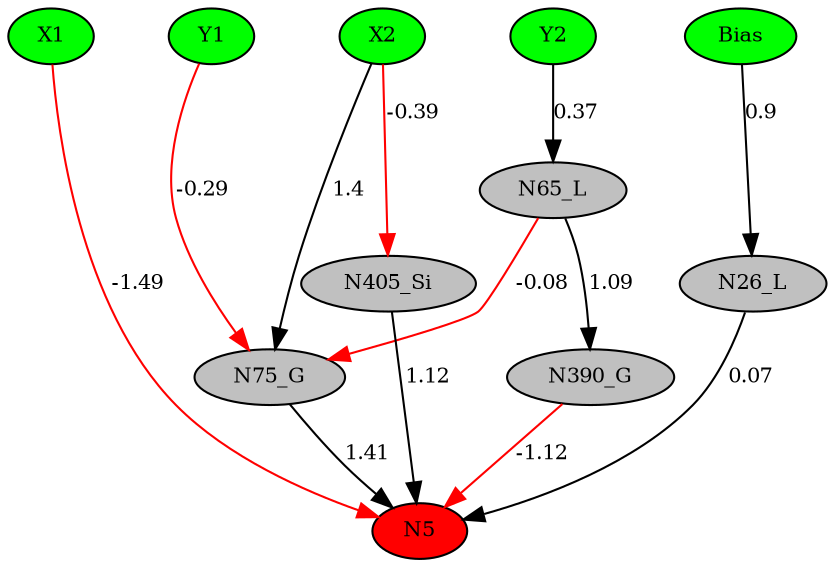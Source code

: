 digraph g { 
N0 [shape=ellipse, label=Bias,fontsize=10,height=0.1,width=0.1,style=filled,fillcolor=green]
N1[shape=ellipse label=X1,fontsize=10,height=0.1,width=0.1,style=filled,fillcolor=green]
N2[shape=ellipse label=Y1,fontsize=10,height=0.1,width=0.1,style=filled,fillcolor=green]
N3[shape=ellipse label=X2,fontsize=10,height=0.1,width=0.1,style=filled,fillcolor=green]
N4[shape=ellipse label=Y2,fontsize=10,height=0.1,width=0.1,style=filled,fillcolor=green]
N5[shape=ellipse,fontsize = 10, height = 0.1, width = 0.1, style = filled, fillcolor = red]
N26[shape=ellipse, label=N26_L,fontsize=10,height=0.1,width=0.1,style=filled,fillcolor=gray]
N65[shape=ellipse, label=N65_L,fontsize=10,height=0.1,width=0.1,style=filled,fillcolor=gray]
N75[shape=ellipse, label=N75_G,fontsize=10,height=0.1,width=0.1,style=filled,fillcolor=gray]
N390[shape=ellipse, label=N390_G,fontsize=10,height=0.1,width=0.1,style=filled,fillcolor=gray]
N405[shape=ellipse, label=N405_Si,fontsize=10,height=0.1,width=0.1,style=filled,fillcolor=gray]
N1 -> N5 [color=red] [arrowType=inv][ label=-1.49,fontsize=10]
N0 -> N26 [color=black] [ label=0.9,fontsize=10]
N26 -> N5 [color=black] [ label=0.07,fontsize=10]
N4 -> N65 [color=black] [ label=0.37,fontsize=10]
N2 -> N75 [color=red] [arrowType=inv][ label=-0.29,fontsize=10]
N75 -> N5 [color=black] [ label=1.41,fontsize=10]
N3 -> N75 [color=black] [ label=1.4,fontsize=10]
N65 -> N75 [color=red] [arrowType=inv][ label=-0.08,fontsize=10]
N65 -> N390 [color=black] [ label=1.09,fontsize=10]
N390 -> N5 [color=red] [arrowType=inv][ label=-1.12,fontsize=10]
N3 -> N405 [color=red] [arrowType=inv][ label=-0.39,fontsize=10]
N405 -> N5 [color=black] [ label=1.12,fontsize=10]
 { rank=same; 
N5
 } 
 { rank=same; 
N1 ->N2 ->N3 ->N4 ->N0 [style=invis]
 } 
}
